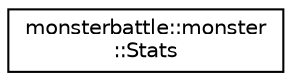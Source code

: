 digraph "Graphical Class Hierarchy"
{
  edge [fontname="Helvetica",fontsize="10",labelfontname="Helvetica",labelfontsize="10"];
  node [fontname="Helvetica",fontsize="10",shape=record];
  rankdir="LR";
  Node0 [label="monsterbattle::monster\l::Stats",height=0.2,width=0.4,color="black", fillcolor="white", style="filled",URL="$structmonsterbattle_1_1monster_1_1Stats.html"];
}
